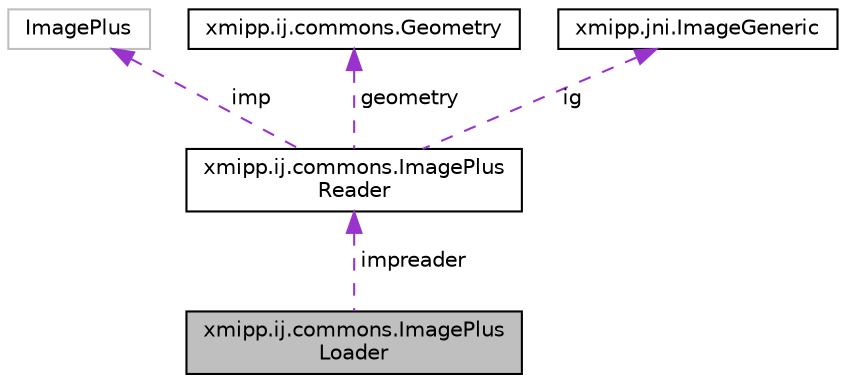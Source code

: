 digraph "xmipp.ij.commons.ImagePlusLoader"
{
  edge [fontname="Helvetica",fontsize="10",labelfontname="Helvetica",labelfontsize="10"];
  node [fontname="Helvetica",fontsize="10",shape=record];
  Node1 [label="xmipp.ij.commons.ImagePlus\lLoader",height=0.2,width=0.4,color="black", fillcolor="grey75", style="filled", fontcolor="black"];
  Node2 -> Node1 [dir="back",color="darkorchid3",fontsize="10",style="dashed",label=" impreader" ,fontname="Helvetica"];
  Node2 [label="xmipp.ij.commons.ImagePlus\lReader",height=0.2,width=0.4,color="black", fillcolor="white", style="filled",URL="$classxmipp_1_1ij_1_1commons_1_1ImagePlusReader.html"];
  Node3 -> Node2 [dir="back",color="darkorchid3",fontsize="10",style="dashed",label=" imp" ,fontname="Helvetica"];
  Node3 [label="ImagePlus",height=0.2,width=0.4,color="grey75", fillcolor="white", style="filled"];
  Node4 -> Node2 [dir="back",color="darkorchid3",fontsize="10",style="dashed",label=" geometry" ,fontname="Helvetica"];
  Node4 [label="xmipp.ij.commons.Geometry",height=0.2,width=0.4,color="black", fillcolor="white", style="filled",URL="$classxmipp_1_1ij_1_1commons_1_1Geometry.html"];
  Node5 -> Node2 [dir="back",color="darkorchid3",fontsize="10",style="dashed",label=" ig" ,fontname="Helvetica"];
  Node5 [label="xmipp.jni.ImageGeneric",height=0.2,width=0.4,color="black", fillcolor="white", style="filled",URL="$classxmipp_1_1jni_1_1ImageGeneric.html"];
}
